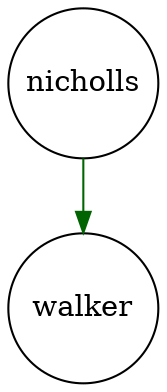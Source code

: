 digraph fullagr_nicholls_walker { 
 K=0.6 
 "nicholls" -> { "walker" } [color="darkgreen", arrowhead="normal", penwidth=1, href="#12"]; 
 "nicholls" [shape="circle", fixedsize="true", height=1, width=1, style="filled", fillcolor="white", href="#nicholls"]; 
 "walker" [shape="circle", fixedsize="true", height=1, width=1, style="filled", fillcolor="white", href="#walker"]; 

}